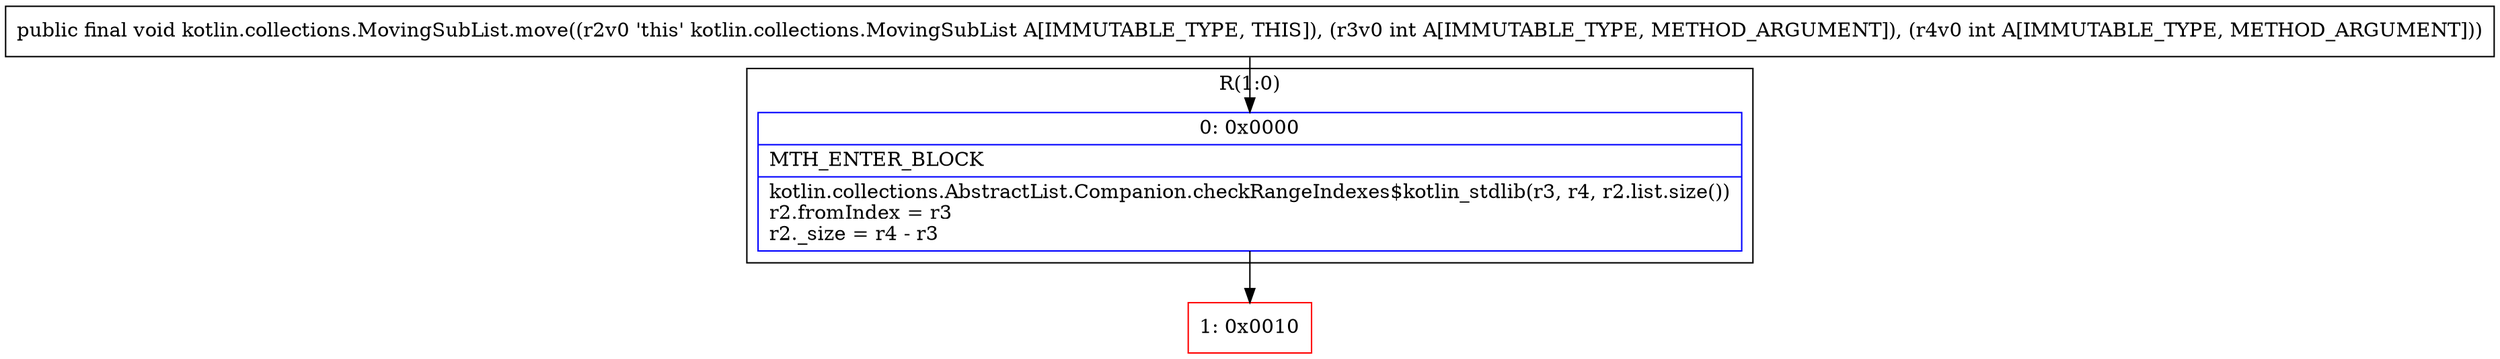 digraph "CFG forkotlin.collections.MovingSubList.move(II)V" {
subgraph cluster_Region_471376454 {
label = "R(1:0)";
node [shape=record,color=blue];
Node_0 [shape=record,label="{0\:\ 0x0000|MTH_ENTER_BLOCK\l|kotlin.collections.AbstractList.Companion.checkRangeIndexes$kotlin_stdlib(r3, r4, r2.list.size())\lr2.fromIndex = r3\lr2._size = r4 \- r3\l}"];
}
Node_1 [shape=record,color=red,label="{1\:\ 0x0010}"];
MethodNode[shape=record,label="{public final void kotlin.collections.MovingSubList.move((r2v0 'this' kotlin.collections.MovingSubList A[IMMUTABLE_TYPE, THIS]), (r3v0 int A[IMMUTABLE_TYPE, METHOD_ARGUMENT]), (r4v0 int A[IMMUTABLE_TYPE, METHOD_ARGUMENT])) }"];
MethodNode -> Node_0;
Node_0 -> Node_1;
}

